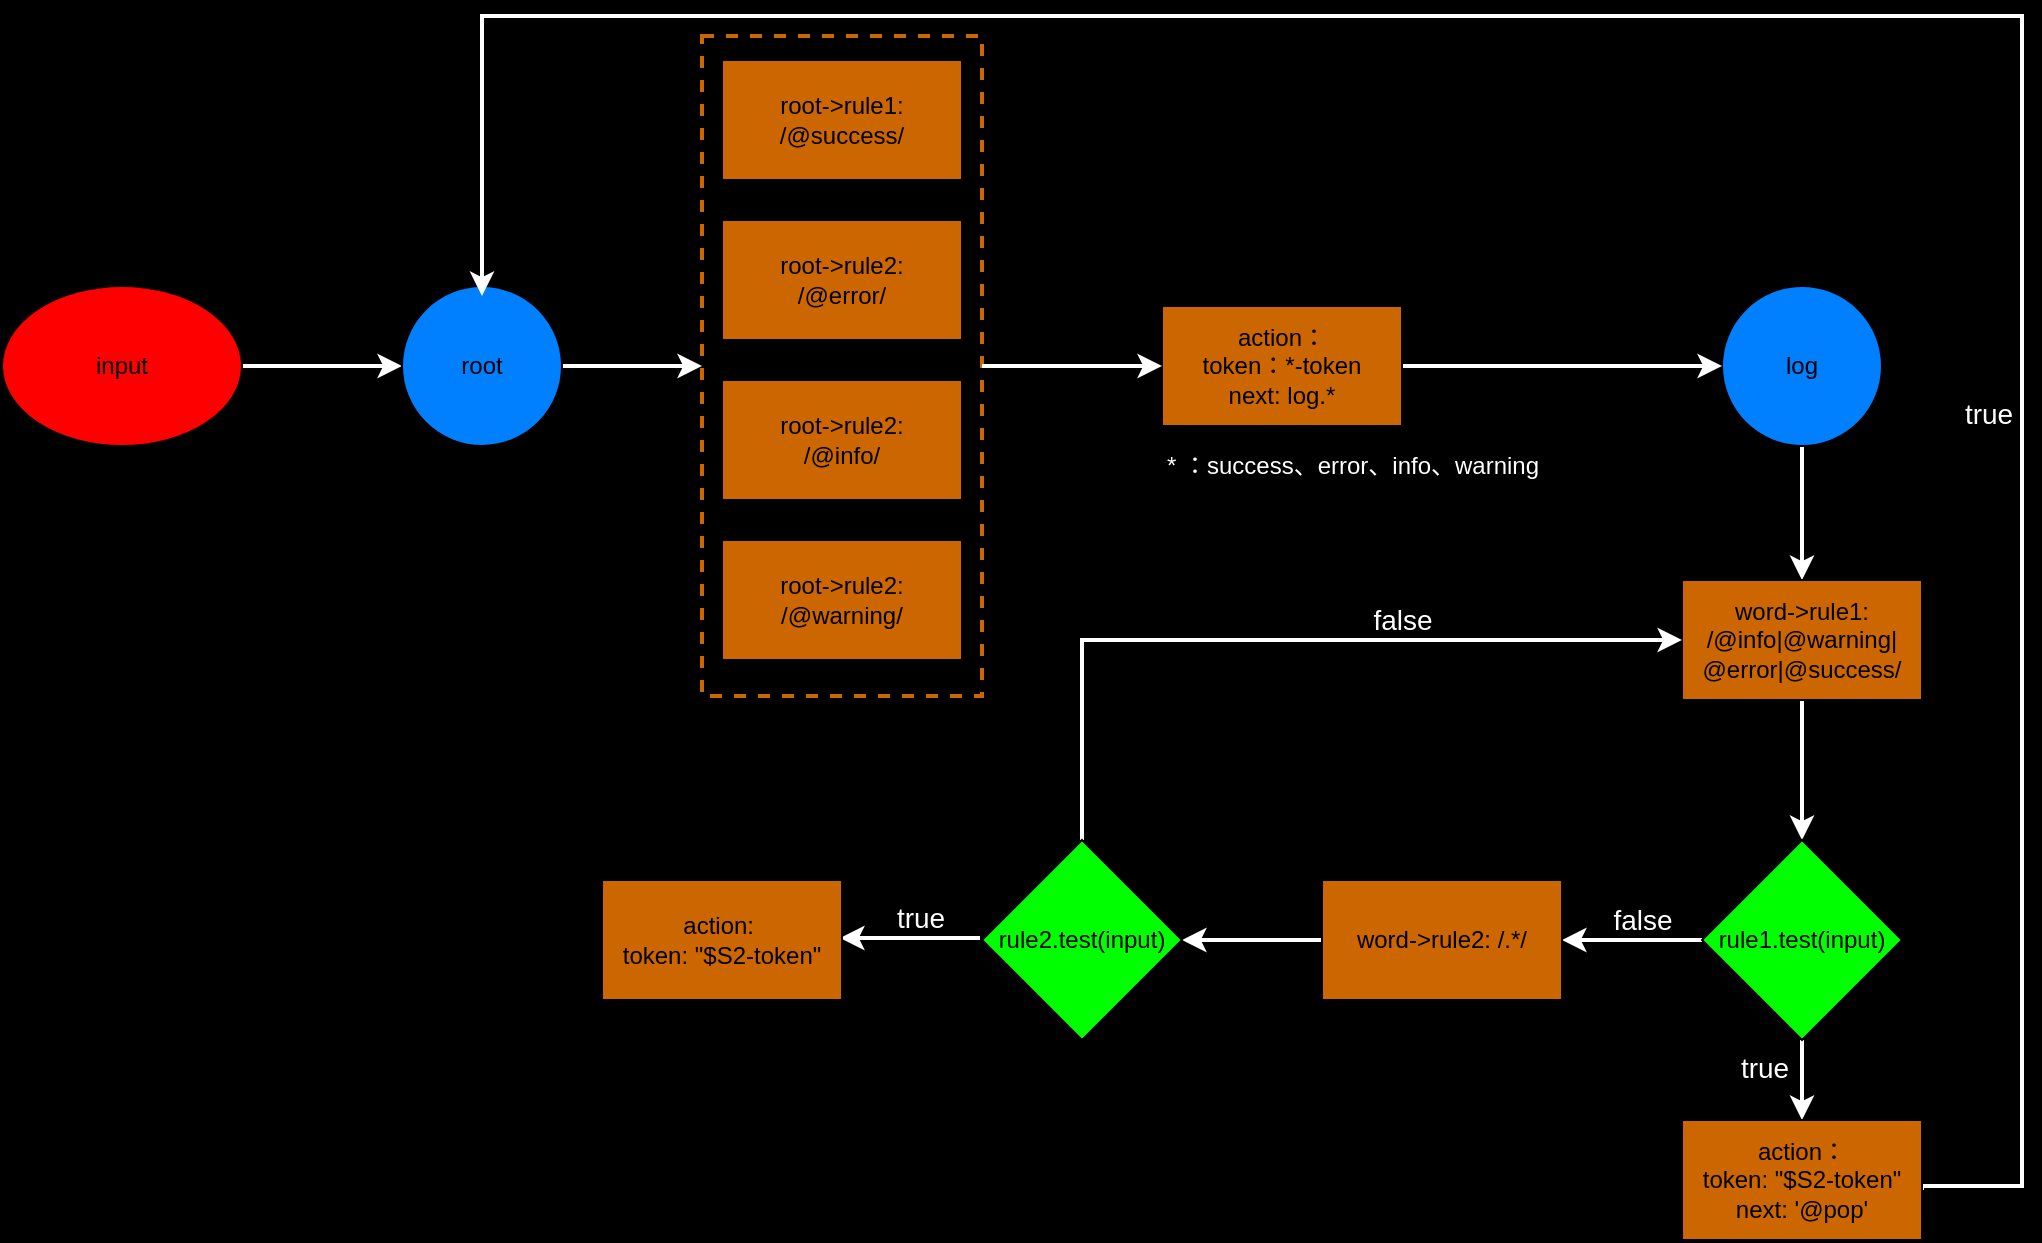 <mxfile version="24.7.17">
  <diagram name="第 1 页" id="ZwtGo0Ra21_Wfgm8KA-H">
    <mxGraphModel dx="1434" dy="701" grid="1" gridSize="10" guides="1" tooltips="1" connect="1" arrows="1" fold="1" page="0" pageScale="1" pageWidth="2339" pageHeight="3300" background="#000000" math="0" shadow="0">
      <root>
        <mxCell id="0" />
        <mxCell id="1" parent="0" />
        <mxCell id="k1dHxfXZ2eATXNSB_S6I-24" value="" style="edgeStyle=orthogonalEdgeStyle;rounded=0;orthogonalLoop=1;jettySize=auto;html=1;fontColor=#FFFFFF;strokeColor=#FFFFFF;strokeWidth=2;curved=0;" edge="1" parent="1" source="k1dHxfXZ2eATXNSB_S6I-1" target="k1dHxfXZ2eATXNSB_S6I-23">
          <mxGeometry relative="1" as="geometry" />
        </mxCell>
        <mxCell id="k1dHxfXZ2eATXNSB_S6I-1" value="input" style="ellipse;whiteSpace=wrap;html=1;fillColor=#FF0000;fillStyle=auto;" vertex="1" parent="1">
          <mxGeometry x="250" y="385" width="120" height="80" as="geometry" />
        </mxCell>
        <mxCell id="k1dHxfXZ2eATXNSB_S6I-80" style="edgeStyle=orthogonalEdgeStyle;rounded=0;orthogonalLoop=1;jettySize=auto;html=1;exitX=1;exitY=0.5;exitDx=0;exitDy=0;entryX=0;entryY=0.5;entryDx=0;entryDy=0;strokeColor=#FFFFFF;strokeWidth=2;" edge="1" parent="1" source="k1dHxfXZ2eATXNSB_S6I-23" target="k1dHxfXZ2eATXNSB_S6I-78">
          <mxGeometry relative="1" as="geometry" />
        </mxCell>
        <mxCell id="k1dHxfXZ2eATXNSB_S6I-23" value="root" style="ellipse;whiteSpace=wrap;html=1;fillColor=#007FFF;fillStyle=auto;" vertex="1" parent="1">
          <mxGeometry x="450" y="385" width="80" height="80" as="geometry" />
        </mxCell>
        <mxCell id="k1dHxfXZ2eATXNSB_S6I-30" value="" style="edgeStyle=orthogonalEdgeStyle;rounded=0;orthogonalLoop=1;jettySize=auto;html=1;fontColor=#FFFFFF;strokeColor=#FFFFFF;strokeWidth=2;curved=0;" edge="1" parent="1" source="k1dHxfXZ2eATXNSB_S6I-27" target="k1dHxfXZ2eATXNSB_S6I-29">
          <mxGeometry relative="1" as="geometry" />
        </mxCell>
        <mxCell id="k1dHxfXZ2eATXNSB_S6I-27" value="log" style="ellipse;whiteSpace=wrap;html=1;fillColor=#007FFF;fillStyle=auto;" vertex="1" parent="1">
          <mxGeometry x="1110" y="385" width="80" height="80" as="geometry" />
        </mxCell>
        <mxCell id="k1dHxfXZ2eATXNSB_S6I-32" value="" style="edgeStyle=orthogonalEdgeStyle;rounded=0;orthogonalLoop=1;jettySize=auto;html=1;fontColor=#FFFFFF;strokeColor=#FFFFFF;strokeWidth=2;" edge="1" parent="1" source="k1dHxfXZ2eATXNSB_S6I-29" target="k1dHxfXZ2eATXNSB_S6I-31">
          <mxGeometry relative="1" as="geometry" />
        </mxCell>
        <mxCell id="k1dHxfXZ2eATXNSB_S6I-29" value="word-&amp;gt;rule1:&lt;br&gt;/@info|@warning|&lt;br&gt;@error|@success/" style="whiteSpace=wrap;html=1;fillColor=#CC6600;fillStyle=auto;" vertex="1" parent="1">
          <mxGeometry x="1090" y="532" width="120" height="60" as="geometry" />
        </mxCell>
        <mxCell id="k1dHxfXZ2eATXNSB_S6I-34" value="" style="edgeStyle=orthogonalEdgeStyle;rounded=0;orthogonalLoop=1;jettySize=auto;html=1;fontColor=#FFFFFF;strokeColor=#FFFFFF;strokeWidth=2;curved=0;" edge="1" parent="1" source="k1dHxfXZ2eATXNSB_S6I-31" target="k1dHxfXZ2eATXNSB_S6I-33">
          <mxGeometry relative="1" as="geometry" />
        </mxCell>
        <mxCell id="k1dHxfXZ2eATXNSB_S6I-35" value="false" style="edgeLabel;html=1;align=center;verticalAlign=middle;resizable=0;points=[];labelBackgroundColor=none;fontColor=#FFFFFF;fontSize=14;" vertex="1" connectable="0" parent="k1dHxfXZ2eATXNSB_S6I-34">
          <mxGeometry x="0.057" y="2" relative="1" as="geometry">
            <mxPoint x="7" y="-12" as="offset" />
          </mxGeometry>
        </mxCell>
        <mxCell id="k1dHxfXZ2eATXNSB_S6I-36" style="edgeStyle=orthogonalEdgeStyle;rounded=0;orthogonalLoop=1;jettySize=auto;html=1;exitX=1;exitY=0.5;exitDx=0;exitDy=0;entryX=0.5;entryY=0;entryDx=0;entryDy=0;fontColor=#FFFFFF;strokeColor=#FFFFFF;strokeWidth=2;curved=0;" edge="1" parent="1">
          <mxGeometry relative="1" as="geometry">
            <mxPoint x="1210" y="837" as="sourcePoint" />
            <mxPoint x="490" y="390" as="targetPoint" />
            <Array as="points">
              <mxPoint x="1210" y="835" />
              <mxPoint x="1260" y="835" />
              <mxPoint x="1260" y="250" />
              <mxPoint x="490" y="250" />
            </Array>
          </mxGeometry>
        </mxCell>
        <mxCell id="k1dHxfXZ2eATXNSB_S6I-37" value="true" style="edgeLabel;html=1;align=center;verticalAlign=middle;resizable=0;points=[];labelBackgroundColor=none;fontColor=#FFFFFF;fontSize=14;" vertex="1" connectable="0" parent="k1dHxfXZ2eATXNSB_S6I-36">
          <mxGeometry x="-0.425" y="-3" relative="1" as="geometry">
            <mxPoint x="-20" y="7" as="offset" />
          </mxGeometry>
        </mxCell>
        <mxCell id="k1dHxfXZ2eATXNSB_S6I-48" style="edgeStyle=orthogonalEdgeStyle;rounded=0;orthogonalLoop=1;jettySize=auto;html=1;exitX=0.5;exitY=1;exitDx=0;exitDy=0;entryX=0.5;entryY=0;entryDx=0;entryDy=0;strokeColor=#FFFFFF;strokeWidth=2;" edge="1" parent="1" source="k1dHxfXZ2eATXNSB_S6I-31" target="k1dHxfXZ2eATXNSB_S6I-45">
          <mxGeometry relative="1" as="geometry" />
        </mxCell>
        <mxCell id="k1dHxfXZ2eATXNSB_S6I-49" value="true" style="edgeLabel;html=1;align=center;verticalAlign=middle;resizable=0;points=[];fontSize=14;fontColor=#FFFFFF;labelBackgroundColor=none;" vertex="1" connectable="0" parent="k1dHxfXZ2eATXNSB_S6I-48">
          <mxGeometry x="-0.2" y="-3" relative="1" as="geometry">
            <mxPoint x="-16" y="-2" as="offset" />
          </mxGeometry>
        </mxCell>
        <mxCell id="k1dHxfXZ2eATXNSB_S6I-31" value="rule1.test(input)" style="rhombus;whiteSpace=wrap;html=1;fillColor=#00FF00;fillStyle=auto;" vertex="1" parent="1">
          <mxGeometry x="1100" y="662" width="100" height="100" as="geometry" />
        </mxCell>
        <mxCell id="k1dHxfXZ2eATXNSB_S6I-39" value="" style="edgeStyle=orthogonalEdgeStyle;rounded=0;orthogonalLoop=1;jettySize=auto;html=1;fontColor=#FFFFFF;strokeColor=#FFFFFF;strokeWidth=2;curved=0;" edge="1" parent="1" source="k1dHxfXZ2eATXNSB_S6I-33" target="k1dHxfXZ2eATXNSB_S6I-38">
          <mxGeometry relative="1" as="geometry" />
        </mxCell>
        <mxCell id="k1dHxfXZ2eATXNSB_S6I-33" value="word-&amp;gt;rule2:&amp;nbsp;/.*/" style="whiteSpace=wrap;html=1;fillColor=#CC6600;fillStyle=auto;" vertex="1" parent="1">
          <mxGeometry x="910" y="682" width="120" height="60" as="geometry" />
        </mxCell>
        <mxCell id="k1dHxfXZ2eATXNSB_S6I-41" value="true" style="edgeStyle=orthogonalEdgeStyle;rounded=0;orthogonalLoop=1;jettySize=auto;html=1;labelBackgroundColor=none;fontColor=#FFFFFF;strokeColor=#FFFFFF;strokeWidth=2;curved=0;fontSize=14;" edge="1" parent="1">
          <mxGeometry x="-0.143" y="-10" relative="1" as="geometry">
            <mxPoint x="739" y="711" as="sourcePoint" />
            <mxPoint x="669" y="711" as="targetPoint" />
            <mxPoint as="offset" />
          </mxGeometry>
        </mxCell>
        <mxCell id="k1dHxfXZ2eATXNSB_S6I-43" style="edgeStyle=orthogonalEdgeStyle;rounded=0;orthogonalLoop=1;jettySize=auto;html=1;exitX=0.5;exitY=0;exitDx=0;exitDy=0;entryX=0;entryY=0.5;entryDx=0;entryDy=0;fontColor=#FFFFFF;strokeColor=#FFFFFF;strokeWidth=2;curved=0;" edge="1" parent="1" source="k1dHxfXZ2eATXNSB_S6I-38" target="k1dHxfXZ2eATXNSB_S6I-29">
          <mxGeometry relative="1" as="geometry" />
        </mxCell>
        <mxCell id="k1dHxfXZ2eATXNSB_S6I-44" value="false" style="edgeLabel;html=1;align=center;verticalAlign=middle;resizable=0;points=[];labelBackgroundColor=none;fontColor=#FFFFFF;fontSize=14;" vertex="1" connectable="0" parent="k1dHxfXZ2eATXNSB_S6I-43">
          <mxGeometry x="0.125" y="-2" relative="1" as="geometry">
            <mxPoint x="35" y="-12" as="offset" />
          </mxGeometry>
        </mxCell>
        <mxCell id="k1dHxfXZ2eATXNSB_S6I-38" value="rule2.test(input)" style="rhombus;whiteSpace=wrap;html=1;fillColor=#00FF00;fillStyle=auto;" vertex="1" parent="1">
          <mxGeometry x="740" y="662" width="100" height="100" as="geometry" />
        </mxCell>
        <mxCell id="k1dHxfXZ2eATXNSB_S6I-40" value="action:&amp;nbsp;&lt;br&gt;token: &quot;$S2-token&quot;" style="whiteSpace=wrap;html=1;fillColor=#CC6600;fillStyle=auto;" vertex="1" parent="1">
          <mxGeometry x="550" y="682" width="120" height="60" as="geometry" />
        </mxCell>
        <mxCell id="k1dHxfXZ2eATXNSB_S6I-45" value="action：&lt;div&gt;token: &quot;$S2-token&quot;&lt;br&gt;next: &#39;@pop&#39;&lt;/div&gt;" style="whiteSpace=wrap;html=1;fillColor=#CC6600;fillStyle=auto;" vertex="1" parent="1">
          <mxGeometry x="1090" y="802" width="120" height="60" as="geometry" />
        </mxCell>
        <mxCell id="k1dHxfXZ2eATXNSB_S6I-79" value="" style="group" vertex="1" connectable="0" parent="1">
          <mxGeometry x="600" y="260" width="140" height="330" as="geometry" />
        </mxCell>
        <mxCell id="k1dHxfXZ2eATXNSB_S6I-78" value="" style="rounded=0;whiteSpace=wrap;html=1;fillColor=none;dashed=1;strokeWidth=2;strokeColor=#CC6600;" vertex="1" parent="k1dHxfXZ2eATXNSB_S6I-79">
          <mxGeometry width="140" height="330" as="geometry" />
        </mxCell>
        <mxCell id="k1dHxfXZ2eATXNSB_S6I-7" value="root-&amp;gt;rule1:&lt;br&gt;/@success/" style="whiteSpace=wrap;html=1;fillColor=#CC6600;fillStyle=auto;" vertex="1" parent="k1dHxfXZ2eATXNSB_S6I-79">
          <mxGeometry x="10" y="12" width="120" height="60" as="geometry" />
        </mxCell>
        <mxCell id="k1dHxfXZ2eATXNSB_S6I-18" value="&lt;div&gt;root-&amp;gt;rule2:&lt;br&gt;/@error/&lt;br&gt;&lt;/div&gt;" style="whiteSpace=wrap;html=1;fillColor=#CC6600;fillStyle=auto;verticalAlign=middle;" vertex="1" parent="k1dHxfXZ2eATXNSB_S6I-79">
          <mxGeometry x="10" y="92" width="120" height="60" as="geometry" />
        </mxCell>
        <mxCell id="k1dHxfXZ2eATXNSB_S6I-75" value="&lt;div&gt;root-&amp;gt;rule2:&lt;br&gt;/@info/&lt;br&gt;&lt;/div&gt;" style="whiteSpace=wrap;html=1;fillColor=#CC6600;fillStyle=auto;verticalAlign=middle;" vertex="1" parent="k1dHxfXZ2eATXNSB_S6I-79">
          <mxGeometry x="10" y="172" width="120" height="60" as="geometry" />
        </mxCell>
        <mxCell id="k1dHxfXZ2eATXNSB_S6I-76" value="&lt;div&gt;root-&amp;gt;rule2:&lt;br&gt;/@warning/&lt;br&gt;&lt;/div&gt;" style="whiteSpace=wrap;html=1;fillColor=#CC6600;fillStyle=auto;verticalAlign=middle;" vertex="1" parent="k1dHxfXZ2eATXNSB_S6I-79">
          <mxGeometry x="10" y="252" width="120" height="60" as="geometry" />
        </mxCell>
        <mxCell id="k1dHxfXZ2eATXNSB_S6I-83" style="edgeStyle=orthogonalEdgeStyle;rounded=0;orthogonalLoop=1;jettySize=auto;html=1;entryX=0;entryY=0.5;entryDx=0;entryDy=0;strokeColor=#FFFFFF;strokeWidth=2;" edge="1" parent="1" source="k1dHxfXZ2eATXNSB_S6I-81" target="k1dHxfXZ2eATXNSB_S6I-27">
          <mxGeometry relative="1" as="geometry">
            <Array as="points">
              <mxPoint x="1070" y="425" />
              <mxPoint x="1070" y="425" />
            </Array>
          </mxGeometry>
        </mxCell>
        <mxCell id="k1dHxfXZ2eATXNSB_S6I-81" value="action：&lt;div&gt;token：*-token&lt;br&gt;next: log.*&lt;/div&gt;" style="rounded=0;whiteSpace=wrap;html=1;fillColor=#CC6600;strokeColor=default;strokeWidth=1;" vertex="1" parent="1">
          <mxGeometry x="830" y="395" width="120" height="60" as="geometry" />
        </mxCell>
        <mxCell id="k1dHxfXZ2eATXNSB_S6I-82" value="" style="edgeStyle=orthogonalEdgeStyle;rounded=0;orthogonalLoop=1;jettySize=auto;html=1;strokeColor=#FFFFFF;strokeWidth=2;" edge="1" parent="1" source="k1dHxfXZ2eATXNSB_S6I-78" target="k1dHxfXZ2eATXNSB_S6I-81">
          <mxGeometry relative="1" as="geometry" />
        </mxCell>
        <mxCell id="k1dHxfXZ2eATXNSB_S6I-85" value="&lt;font color=&quot;#ffffff&quot;&gt;* ：success、error、info、warning&lt;/font&gt;" style="text;html=1;align=center;verticalAlign=middle;resizable=0;points=[];autosize=1;strokeColor=none;fillColor=none;" vertex="1" parent="1">
          <mxGeometry x="820" y="460" width="210" height="30" as="geometry" />
        </mxCell>
      </root>
    </mxGraphModel>
  </diagram>
</mxfile>
